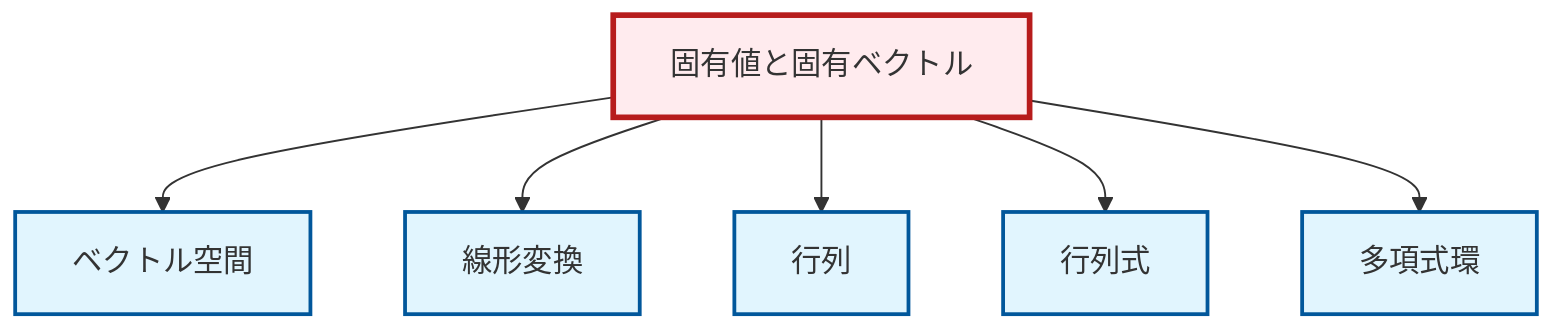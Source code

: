 graph TD
    classDef definition fill:#e1f5fe,stroke:#01579b,stroke-width:2px
    classDef theorem fill:#f3e5f5,stroke:#4a148c,stroke-width:2px
    classDef axiom fill:#fff3e0,stroke:#e65100,stroke-width:2px
    classDef example fill:#e8f5e9,stroke:#1b5e20,stroke-width:2px
    classDef current fill:#ffebee,stroke:#b71c1c,stroke-width:3px
    def-determinant["行列式"]:::definition
    def-linear-transformation["線形変換"]:::definition
    def-eigenvalue-eigenvector["固有値と固有ベクトル"]:::definition
    def-vector-space["ベクトル空間"]:::definition
    def-polynomial-ring["多項式環"]:::definition
    def-matrix["行列"]:::definition
    def-eigenvalue-eigenvector --> def-vector-space
    def-eigenvalue-eigenvector --> def-linear-transformation
    def-eigenvalue-eigenvector --> def-matrix
    def-eigenvalue-eigenvector --> def-determinant
    def-eigenvalue-eigenvector --> def-polynomial-ring
    class def-eigenvalue-eigenvector current